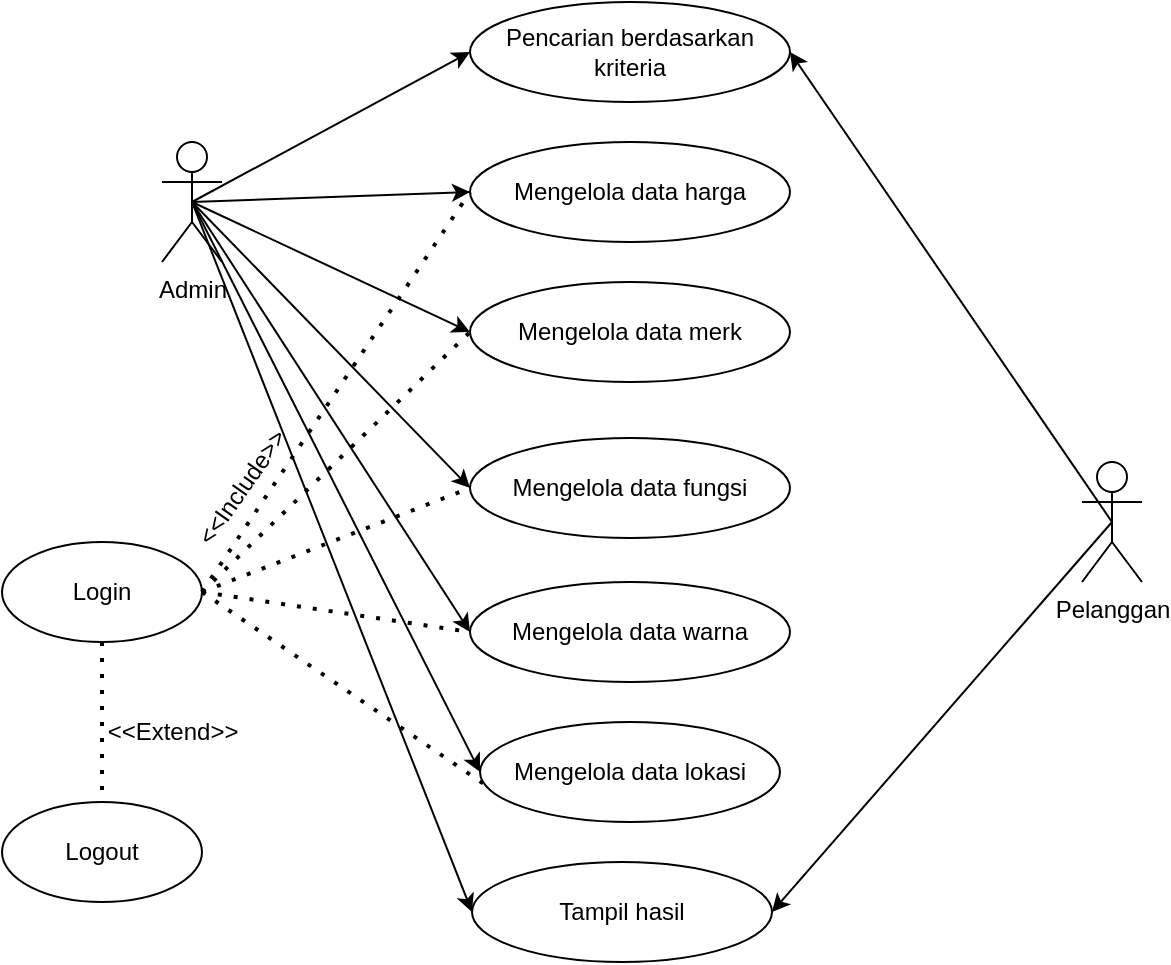 <mxfile version="22.1.7" type="github">
  <diagram name="Halaman-1" id="OKnQgmmjKVO4Ft0aB9W1">
    <mxGraphModel dx="880" dy="472" grid="1" gridSize="10" guides="1" tooltips="1" connect="1" arrows="1" fold="1" page="1" pageScale="1" pageWidth="827" pageHeight="1169" math="0" shadow="0">
      <root>
        <mxCell id="0" />
        <mxCell id="1" parent="0" />
        <mxCell id="DMq3miges4u8PoY445Id-1" value="Pelanggan" style="shape=umlActor;verticalLabelPosition=bottom;verticalAlign=top;html=1;outlineConnect=0;" vertex="1" parent="1">
          <mxGeometry x="640" y="420" width="30" height="60" as="geometry" />
        </mxCell>
        <mxCell id="DMq3miges4u8PoY445Id-2" value="Admin" style="shape=umlActor;verticalLabelPosition=bottom;verticalAlign=top;html=1;outlineConnect=0;" vertex="1" parent="1">
          <mxGeometry x="180" y="260" width="30" height="60" as="geometry" />
        </mxCell>
        <mxCell id="DMq3miges4u8PoY445Id-14" value="Mengelola data harga" style="ellipse;whiteSpace=wrap;html=1;" vertex="1" parent="1">
          <mxGeometry x="334" y="260" width="160" height="50" as="geometry" />
        </mxCell>
        <mxCell id="DMq3miges4u8PoY445Id-15" value="Mengelola data fungsi" style="ellipse;whiteSpace=wrap;html=1;" vertex="1" parent="1">
          <mxGeometry x="334" y="408" width="160" height="50" as="geometry" />
        </mxCell>
        <mxCell id="DMq3miges4u8PoY445Id-16" value="Mengelola data merk" style="ellipse;whiteSpace=wrap;html=1;" vertex="1" parent="1">
          <mxGeometry x="334" y="330" width="160" height="50" as="geometry" />
        </mxCell>
        <mxCell id="DMq3miges4u8PoY445Id-17" value="Mengelola data warna" style="ellipse;whiteSpace=wrap;html=1;" vertex="1" parent="1">
          <mxGeometry x="334" y="480" width="160" height="50" as="geometry" />
        </mxCell>
        <mxCell id="DMq3miges4u8PoY445Id-18" value="Mengelola data lokasi" style="ellipse;whiteSpace=wrap;html=1;" vertex="1" parent="1">
          <mxGeometry x="339" y="550" width="150" height="50" as="geometry" />
        </mxCell>
        <mxCell id="DMq3miges4u8PoY445Id-19" value="Pencarian berdasarkan kriteria" style="ellipse;whiteSpace=wrap;html=1;" vertex="1" parent="1">
          <mxGeometry x="334" y="190" width="160" height="50" as="geometry" />
        </mxCell>
        <mxCell id="DMq3miges4u8PoY445Id-22" value="Tampil hasil" style="ellipse;whiteSpace=wrap;html=1;" vertex="1" parent="1">
          <mxGeometry x="335" y="620" width="150" height="50" as="geometry" />
        </mxCell>
        <mxCell id="DMq3miges4u8PoY445Id-23" value="" style="endArrow=classic;html=1;rounded=0;entryX=1;entryY=0.5;entryDx=0;entryDy=0;exitX=0.5;exitY=0.5;exitDx=0;exitDy=0;exitPerimeter=0;" edge="1" parent="1" source="DMq3miges4u8PoY445Id-1" target="DMq3miges4u8PoY445Id-22">
          <mxGeometry width="50" height="50" relative="1" as="geometry">
            <mxPoint x="390" y="500" as="sourcePoint" />
            <mxPoint x="440" y="450" as="targetPoint" />
          </mxGeometry>
        </mxCell>
        <mxCell id="DMq3miges4u8PoY445Id-24" value="" style="endArrow=classic;html=1;rounded=0;exitX=0.5;exitY=0.5;exitDx=0;exitDy=0;exitPerimeter=0;entryX=1;entryY=0.5;entryDx=0;entryDy=0;" edge="1" parent="1" source="DMq3miges4u8PoY445Id-1" target="DMq3miges4u8PoY445Id-19">
          <mxGeometry width="50" height="50" relative="1" as="geometry">
            <mxPoint x="650" y="450" as="sourcePoint" />
            <mxPoint x="440" y="450" as="targetPoint" />
          </mxGeometry>
        </mxCell>
        <mxCell id="DMq3miges4u8PoY445Id-25" value="" style="endArrow=classic;html=1;rounded=0;exitX=0.5;exitY=0.5;exitDx=0;exitDy=0;exitPerimeter=0;entryX=0;entryY=0.5;entryDx=0;entryDy=0;" edge="1" parent="1" source="DMq3miges4u8PoY445Id-2" target="DMq3miges4u8PoY445Id-18">
          <mxGeometry width="50" height="50" relative="1" as="geometry">
            <mxPoint x="390" y="400" as="sourcePoint" />
            <mxPoint x="440" y="350" as="targetPoint" />
          </mxGeometry>
        </mxCell>
        <mxCell id="DMq3miges4u8PoY445Id-26" value="" style="endArrow=classic;html=1;rounded=0;exitX=0.5;exitY=0.5;exitDx=0;exitDy=0;exitPerimeter=0;entryX=0;entryY=0.5;entryDx=0;entryDy=0;" edge="1" parent="1" source="DMq3miges4u8PoY445Id-2" target="DMq3miges4u8PoY445Id-17">
          <mxGeometry width="50" height="50" relative="1" as="geometry">
            <mxPoint x="390" y="400" as="sourcePoint" />
            <mxPoint x="440" y="350" as="targetPoint" />
          </mxGeometry>
        </mxCell>
        <mxCell id="DMq3miges4u8PoY445Id-27" value="" style="endArrow=classic;html=1;rounded=0;exitX=0.5;exitY=0.5;exitDx=0;exitDy=0;exitPerimeter=0;entryX=0;entryY=0.5;entryDx=0;entryDy=0;" edge="1" parent="1" source="DMq3miges4u8PoY445Id-2" target="DMq3miges4u8PoY445Id-15">
          <mxGeometry width="50" height="50" relative="1" as="geometry">
            <mxPoint x="390" y="400" as="sourcePoint" />
            <mxPoint x="440" y="350" as="targetPoint" />
          </mxGeometry>
        </mxCell>
        <mxCell id="DMq3miges4u8PoY445Id-28" value="" style="endArrow=classic;html=1;rounded=0;exitX=0.5;exitY=0.5;exitDx=0;exitDy=0;exitPerimeter=0;entryX=0;entryY=0.5;entryDx=0;entryDy=0;" edge="1" parent="1" source="DMq3miges4u8PoY445Id-2" target="DMq3miges4u8PoY445Id-16">
          <mxGeometry width="50" height="50" relative="1" as="geometry">
            <mxPoint x="390" y="400" as="sourcePoint" />
            <mxPoint x="440" y="350" as="targetPoint" />
          </mxGeometry>
        </mxCell>
        <mxCell id="DMq3miges4u8PoY445Id-29" value="" style="endArrow=classic;html=1;rounded=0;exitX=0.5;exitY=0.5;exitDx=0;exitDy=0;exitPerimeter=0;entryX=0;entryY=0.5;entryDx=0;entryDy=0;" edge="1" parent="1" source="DMq3miges4u8PoY445Id-2" target="DMq3miges4u8PoY445Id-14">
          <mxGeometry width="50" height="50" relative="1" as="geometry">
            <mxPoint x="390" y="400" as="sourcePoint" />
            <mxPoint x="440" y="350" as="targetPoint" />
          </mxGeometry>
        </mxCell>
        <mxCell id="DMq3miges4u8PoY445Id-30" value="" style="endArrow=classic;html=1;rounded=0;exitX=0.5;exitY=0.5;exitDx=0;exitDy=0;exitPerimeter=0;entryX=0;entryY=0.5;entryDx=0;entryDy=0;" edge="1" parent="1" source="DMq3miges4u8PoY445Id-2" target="DMq3miges4u8PoY445Id-19">
          <mxGeometry width="50" height="50" relative="1" as="geometry">
            <mxPoint x="390" y="400" as="sourcePoint" />
            <mxPoint x="440" y="350" as="targetPoint" />
          </mxGeometry>
        </mxCell>
        <mxCell id="DMq3miges4u8PoY445Id-32" value="" style="endArrow=classic;html=1;rounded=0;exitX=0.5;exitY=0.5;exitDx=0;exitDy=0;exitPerimeter=0;entryX=0;entryY=0.5;entryDx=0;entryDy=0;" edge="1" parent="1" source="DMq3miges4u8PoY445Id-2" target="DMq3miges4u8PoY445Id-22">
          <mxGeometry width="50" height="50" relative="1" as="geometry">
            <mxPoint x="390" y="500" as="sourcePoint" />
            <mxPoint x="440" y="450" as="targetPoint" />
          </mxGeometry>
        </mxCell>
        <mxCell id="DMq3miges4u8PoY445Id-33" value="Login" style="ellipse;whiteSpace=wrap;html=1;" vertex="1" parent="1">
          <mxGeometry x="100" y="460" width="100" height="50" as="geometry" />
        </mxCell>
        <mxCell id="DMq3miges4u8PoY445Id-35" value="Logout" style="ellipse;whiteSpace=wrap;html=1;" vertex="1" parent="1">
          <mxGeometry x="100" y="590" width="100" height="50" as="geometry" />
        </mxCell>
        <mxCell id="DMq3miges4u8PoY445Id-36" value="" style="endArrow=none;dashed=1;html=1;dashPattern=1 3;strokeWidth=2;rounded=0;exitX=1;exitY=0.5;exitDx=0;exitDy=0;entryX=0;entryY=0.5;entryDx=0;entryDy=0;" edge="1" parent="1" source="DMq3miges4u8PoY445Id-33" target="DMq3miges4u8PoY445Id-14">
          <mxGeometry width="50" height="50" relative="1" as="geometry">
            <mxPoint x="390" y="500" as="sourcePoint" />
            <mxPoint x="440" y="450" as="targetPoint" />
          </mxGeometry>
        </mxCell>
        <mxCell id="DMq3miges4u8PoY445Id-37" value="" style="endArrow=none;dashed=1;html=1;dashPattern=1 3;strokeWidth=2;rounded=0;exitX=1;exitY=0.5;exitDx=0;exitDy=0;entryX=0;entryY=0.5;entryDx=0;entryDy=0;" edge="1" parent="1" source="DMq3miges4u8PoY445Id-33" target="DMq3miges4u8PoY445Id-17">
          <mxGeometry width="50" height="50" relative="1" as="geometry">
            <mxPoint x="390" y="500" as="sourcePoint" />
            <mxPoint x="440" y="450" as="targetPoint" />
          </mxGeometry>
        </mxCell>
        <mxCell id="DMq3miges4u8PoY445Id-38" value="" style="endArrow=none;dashed=1;html=1;dashPattern=1 3;strokeWidth=2;rounded=0;exitX=1;exitY=0.5;exitDx=0;exitDy=0;entryX=0;entryY=0.5;entryDx=0;entryDy=0;" edge="1" parent="1" source="DMq3miges4u8PoY445Id-33" target="DMq3miges4u8PoY445Id-15">
          <mxGeometry width="50" height="50" relative="1" as="geometry">
            <mxPoint x="390" y="500" as="sourcePoint" />
            <mxPoint x="440" y="450" as="targetPoint" />
          </mxGeometry>
        </mxCell>
        <mxCell id="DMq3miges4u8PoY445Id-39" value="" style="endArrow=none;dashed=1;html=1;dashPattern=1 3;strokeWidth=2;rounded=0;exitX=1;exitY=0.5;exitDx=0;exitDy=0;entryX=0;entryY=0.5;entryDx=0;entryDy=0;" edge="1" parent="1" source="DMq3miges4u8PoY445Id-33" target="DMq3miges4u8PoY445Id-16">
          <mxGeometry width="50" height="50" relative="1" as="geometry">
            <mxPoint x="390" y="500" as="sourcePoint" />
            <mxPoint x="440" y="450" as="targetPoint" />
          </mxGeometry>
        </mxCell>
        <mxCell id="DMq3miges4u8PoY445Id-40" value="" style="endArrow=none;dashed=1;html=1;dashPattern=1 3;strokeWidth=2;rounded=0;exitX=1;exitY=0.5;exitDx=0;exitDy=0;entryX=0.033;entryY=0.66;entryDx=0;entryDy=0;entryPerimeter=0;" edge="1" parent="1" source="DMq3miges4u8PoY445Id-33" target="DMq3miges4u8PoY445Id-18">
          <mxGeometry width="50" height="50" relative="1" as="geometry">
            <mxPoint x="390" y="500" as="sourcePoint" />
            <mxPoint x="440" y="450" as="targetPoint" />
          </mxGeometry>
        </mxCell>
        <mxCell id="DMq3miges4u8PoY445Id-41" value="" style="endArrow=none;dashed=1;html=1;dashPattern=1 3;strokeWidth=2;rounded=0;exitX=0.5;exitY=1;exitDx=0;exitDy=0;" edge="1" parent="1" source="DMq3miges4u8PoY445Id-33" target="DMq3miges4u8PoY445Id-35">
          <mxGeometry width="50" height="50" relative="1" as="geometry">
            <mxPoint x="390" y="500" as="sourcePoint" />
            <mxPoint x="440" y="450" as="targetPoint" />
          </mxGeometry>
        </mxCell>
        <mxCell id="DMq3miges4u8PoY445Id-42" value="&amp;lt;&amp;lt;Extend&amp;gt;&amp;gt;" style="text;html=1;align=center;verticalAlign=middle;resizable=0;points=[];autosize=1;strokeColor=none;fillColor=none;" vertex="1" parent="1">
          <mxGeometry x="140" y="540" width="90" height="30" as="geometry" />
        </mxCell>
        <mxCell id="DMq3miges4u8PoY445Id-43" value="&amp;lt;&amp;lt;Include&amp;gt;&amp;gt;" style="text;html=1;align=center;verticalAlign=middle;resizable=0;points=[];autosize=1;strokeColor=none;fillColor=none;rotation=-55;" vertex="1" parent="1">
          <mxGeometry x="175" y="418" width="90" height="30" as="geometry" />
        </mxCell>
      </root>
    </mxGraphModel>
  </diagram>
</mxfile>
